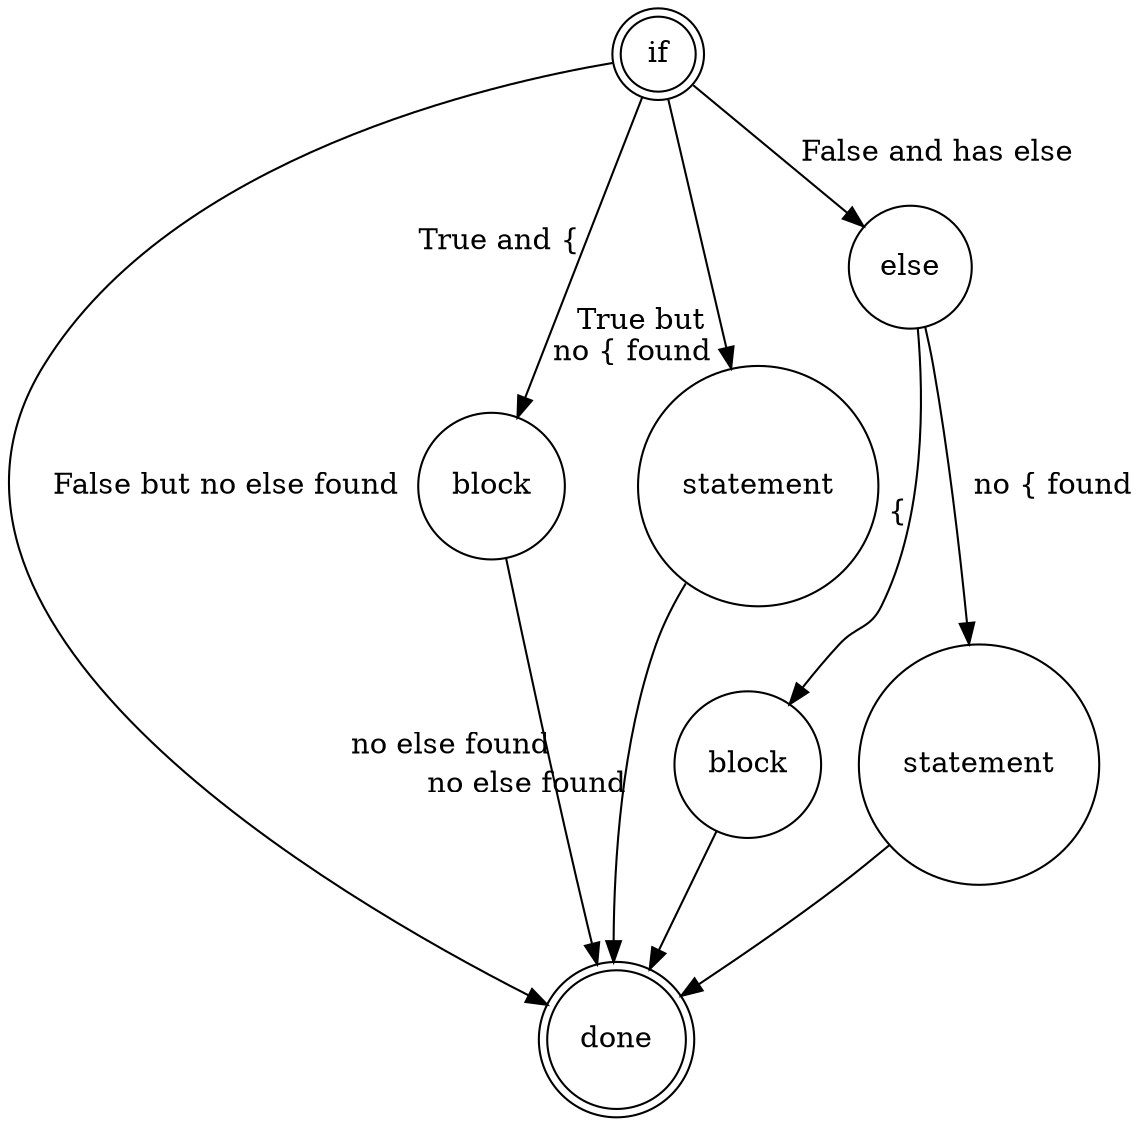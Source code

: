 digraph ifflow {
// Created by Levi Schuck

	node [shape=circle];
	if [shape=doublecircle];
	done [shape=doublecircle];
	code2 [label="block"];
	
	st2 [label="statement"];

	subgraph {
		rank=same;
		code [label="block"];
		st [label="statement"];
	}

	if -> code [xlabel=" True and {"];
	if -> st [rotate=90,headlabel=" True but\n no { found  "];
	else -> code2 [xlabel=" {"];
	else -> st2 [label=" no { found"];
	if -> else [label=" False and has else"];
	if -> done [label=" False but no else found"];
	code2 -> done;
	st2 -> done;
	code -> done [xlabel=" no else found"];
	st -> done [xlabel=" no else found"];
	code -> st [style=invis];
}